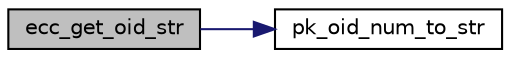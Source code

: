 digraph "ecc_get_oid_str"
{
 // LATEX_PDF_SIZE
  edge [fontname="Helvetica",fontsize="10",labelfontname="Helvetica",labelfontsize="10"];
  node [fontname="Helvetica",fontsize="10",shape=record];
  rankdir="LR";
  Node0 [label="ecc_get_oid_str",height=0.2,width=0.4,color="black", fillcolor="grey75", style="filled", fontcolor="black",tooltip="Extract OID as a string from ECC key."];
  Node0 -> Node1 [color="midnightblue",fontsize="10",style="solid",fontname="Helvetica"];
  Node1 [label="pk_oid_num_to_str",height=0.2,width=0.4,color="black", fillcolor="white", style="filled",URL="$tomcrypt__private_8h.html#a5ead1435fcad3d1f1842a6419079f036",tooltip=" "];
}
